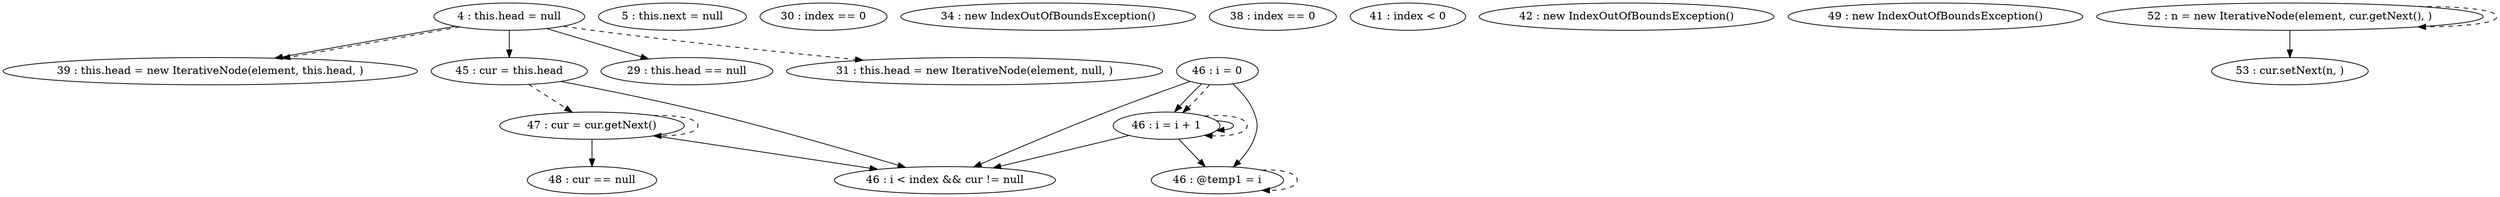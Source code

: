 digraph G {
"4 : this.head = null"
"4 : this.head = null" -> "39 : this.head = new IterativeNode(element, this.head, )"
"4 : this.head = null" -> "45 : cur = this.head"
"4 : this.head = null" -> "29 : this.head == null"
"4 : this.head = null" -> "39 : this.head = new IterativeNode(element, this.head, )" [style=dashed]
"4 : this.head = null" -> "31 : this.head = new IterativeNode(element, null, )" [style=dashed]
"5 : this.next = null"
"29 : this.head == null"
"30 : index == 0"
"31 : this.head = new IterativeNode(element, null, )"
"34 : new IndexOutOfBoundsException()"
"38 : index == 0"
"39 : this.head = new IterativeNode(element, this.head, )"
"41 : index < 0"
"42 : new IndexOutOfBoundsException()"
"45 : cur = this.head"
"45 : cur = this.head" -> "46 : i < index && cur != null"
"45 : cur = this.head" -> "47 : cur = cur.getNext()" [style=dashed]
"46 : i = 0"
"46 : i = 0" -> "46 : i < index && cur != null"
"46 : i = 0" -> "46 : i = i + 1"
"46 : i = 0" -> "46 : @temp1 = i"
"46 : i = 0" -> "46 : i = i + 1" [style=dashed]
"46 : i < index && cur != null"
"47 : cur = cur.getNext()"
"47 : cur = cur.getNext()" -> "46 : i < index && cur != null"
"47 : cur = cur.getNext()" -> "48 : cur == null"
"47 : cur = cur.getNext()" -> "47 : cur = cur.getNext()" [style=dashed]
"48 : cur == null"
"49 : new IndexOutOfBoundsException()"
"52 : n = new IterativeNode(element, cur.getNext(), )"
"52 : n = new IterativeNode(element, cur.getNext(), )" -> "53 : cur.setNext(n, )"
"52 : n = new IterativeNode(element, cur.getNext(), )" -> "52 : n = new IterativeNode(element, cur.getNext(), )" [style=dashed]
"53 : cur.setNext(n, )"
"46 : @temp1 = i"
"46 : @temp1 = i" -> "46 : @temp1 = i" [style=dashed]
"46 : i = i + 1"
"46 : i = i + 1" -> "46 : i < index && cur != null"
"46 : i = i + 1" -> "46 : i = i + 1"
"46 : i = i + 1" -> "46 : @temp1 = i"
"46 : i = i + 1" -> "46 : i = i + 1" [style=dashed]
}